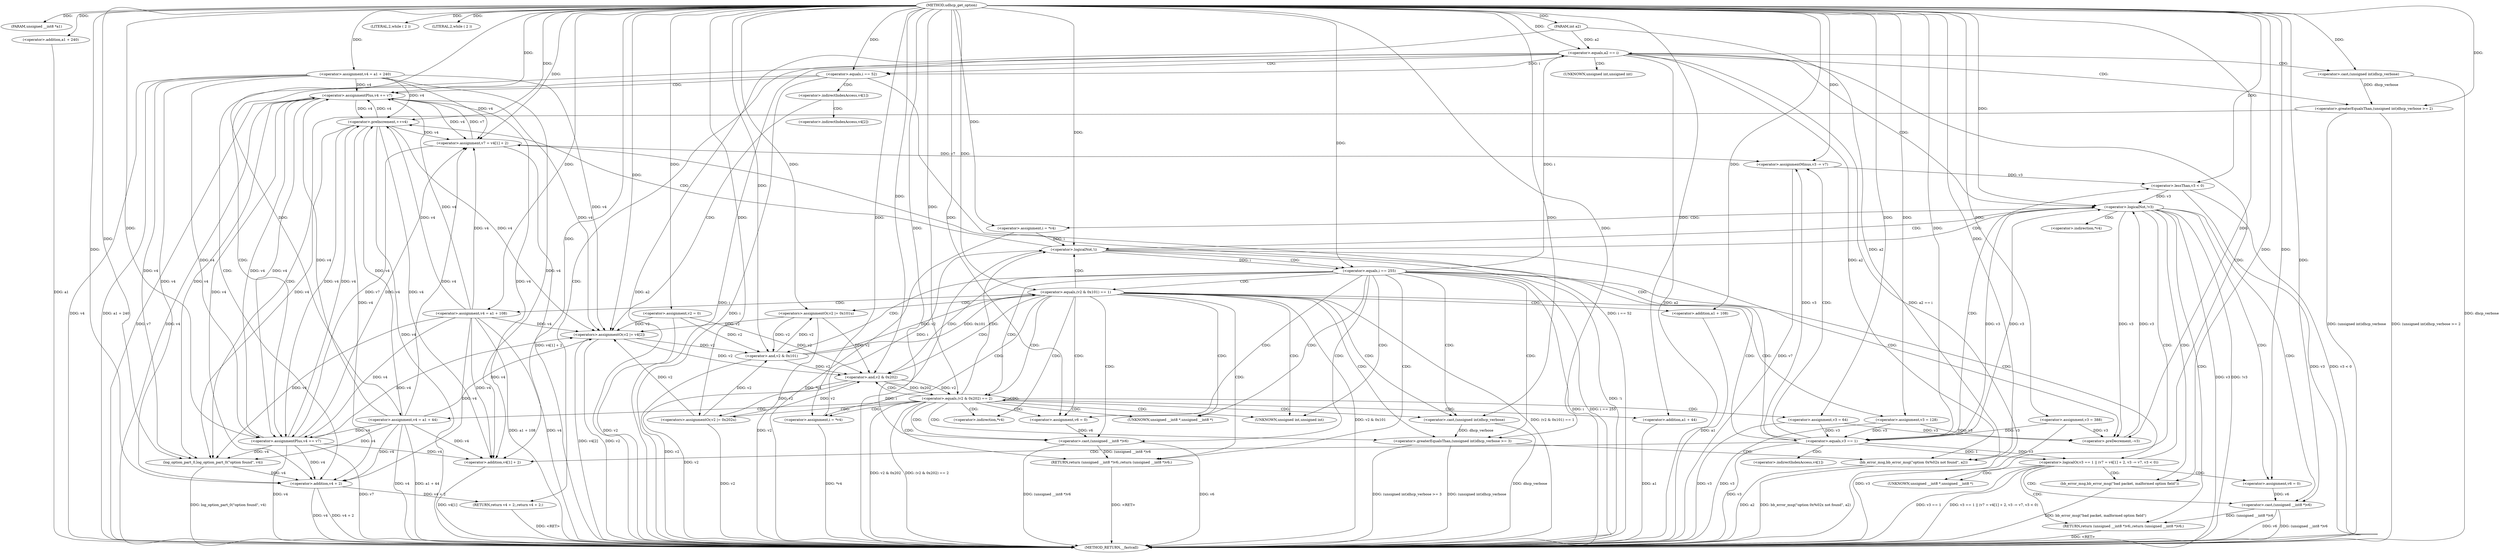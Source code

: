 digraph udhcp_get_option {  
"1000107" [label = "(METHOD,udhcp_get_option)" ]
"1000290" [label = "(METHOD_RETURN,__fastcall)" ]
"1000108" [label = "(PARAM,unsigned __int8 *a1)" ]
"1000109" [label = "(PARAM,int a2)" ]
"1000117" [label = "(<operator>.assignment,v2 = 0)" ]
"1000120" [label = "(<operator>.assignment,v3 = 388)" ]
"1000123" [label = "(<operator>.assignment,v4 = a1 + 240)" ]
"1000125" [label = "(<operator>.addition,a1 + 240)" ]
"1000129" [label = "(LITERAL,2,while ( 2 ))" ]
"1000132" [label = "(LITERAL,2,while ( 2 ))" ]
"1000135" [label = "(<operator>.assignment,i = *v4)" ]
"1000139" [label = "(<operator>.assignment,i = *v4)" ]
"1000145" [label = "(<operator>.logicalNot,!i)" ]
"1000148" [label = "(<operator>.preDecrement,--v3)" ]
"1000150" [label = "(<operator>.preIncrement,++v4)" ]
"1000154" [label = "(<operator>.equals,i == 255)" ]
"1000159" [label = "(<operator>.logicalOr,v3 == 1 || (v7 = v4[1] + 2, v3 -= v7, v3 < 0))" ]
"1000160" [label = "(<operator>.equals,v3 == 1)" ]
"1000164" [label = "(<operator>.assignment,v7 = v4[1] + 2)" ]
"1000166" [label = "(<operator>.addition,v4[1] + 2)" ]
"1000172" [label = "(<operator>.assignmentMinus,v3 -= v7)" ]
"1000175" [label = "(<operator>.lessThan,v3 < 0)" ]
"1000180" [label = "(<operator>.assignment,v6 = 0)" ]
"1000183" [label = "(bb_error_msg,bb_error_msg(\"bad packet, malformed option field\"))" ]
"1000185" [label = "(RETURN,return (unsigned __int8 *)v6;,return (unsigned __int8 *)v6;)" ]
"1000186" [label = "(<operator>.cast,(unsigned __int8 *)v6)" ]
"1000190" [label = "(<operator>.equals,a2 == i)" ]
"1000195" [label = "(<operator>.greaterEqualsThan,(unsigned int)dhcp_verbose >= 2)" ]
"1000196" [label = "(<operator>.cast,(unsigned int)dhcp_verbose)" ]
"1000200" [label = "(log_option_part_0,log_option_part_0(\"option found\", v4))" ]
"1000203" [label = "(RETURN,return v4 + 2;,return v4 + 2;)" ]
"1000204" [label = "(<operator>.addition,v4 + 2)" ]
"1000208" [label = "(<operator>.equals,i == 52)" ]
"1000216" [label = "(<operators>.assignmentOr,v2 |= v4[2])" ]
"1000221" [label = "(<operator>.assignmentPlus,v4 += v7)" ]
"1000226" [label = "(<operator>.assignmentPlus,v4 += v7)" ]
"1000231" [label = "(<operator>.logicalNot,!v3)" ]
"1000235" [label = "(<operator>.equals,(v2 & 0x101) == 1)" ]
"1000236" [label = "(<operator>.and,v2 & 0x101)" ]
"1000241" [label = "(<operators>.assignmentOr,v2 |= 0x101u)" ]
"1000244" [label = "(<operator>.assignment,v4 = a1 + 108)" ]
"1000246" [label = "(<operator>.addition,a1 + 108)" ]
"1000249" [label = "(<operator>.assignment,v3 = 128)" ]
"1000255" [label = "(<operator>.equals,(v2 & 0x202) == 2)" ]
"1000256" [label = "(<operator>.and,v2 & 0x202)" ]
"1000261" [label = "(<operators>.assignmentOr,v2 |= 0x202u)" ]
"1000264" [label = "(<operator>.assignment,v4 = a1 + 44)" ]
"1000266" [label = "(<operator>.addition,a1 + 44)" ]
"1000269" [label = "(<operator>.assignment,v3 = 64)" ]
"1000274" [label = "(<operator>.assignment,v6 = 0)" ]
"1000278" [label = "(<operator>.greaterEqualsThan,(unsigned int)dhcp_verbose >= 3)" ]
"1000279" [label = "(<operator>.cast,(unsigned int)dhcp_verbose)" ]
"1000283" [label = "(bb_error_msg,bb_error_msg(\"option 0x%02x not found\", a2))" ]
"1000286" [label = "(RETURN,return (unsigned __int8 *)v6;,return (unsigned __int8 *)v6;)" ]
"1000287" [label = "(<operator>.cast,(unsigned __int8 *)v6)" ]
"1000137" [label = "(<operator>.indirection,*v4)" ]
"1000141" [label = "(<operator>.indirection,*v4)" ]
"1000167" [label = "(<operator>.indirectIndexAccess,v4[1])" ]
"1000187" [label = "(UNKNOWN,unsigned __int8 *,unsigned __int8 *)" ]
"1000197" [label = "(UNKNOWN,unsigned int,unsigned int)" ]
"1000213" [label = "(<operator>.indirectIndexAccess,v4[1])" ]
"1000218" [label = "(<operator>.indirectIndexAccess,v4[2])" ]
"1000280" [label = "(UNKNOWN,unsigned int,unsigned int)" ]
"1000288" [label = "(UNKNOWN,unsigned __int8 *,unsigned __int8 *)" ]
  "1000226" -> "1000290"  [ label = "DDG: v7"] 
  "1000287" -> "1000290"  [ label = "DDG: v6"] 
  "1000166" -> "1000290"  [ label = "DDG: v4[1]"] 
  "1000160" -> "1000290"  [ label = "DDG: v3"] 
  "1000266" -> "1000290"  [ label = "DDG: a1"] 
  "1000216" -> "1000290"  [ label = "DDG: v4[2]"] 
  "1000204" -> "1000290"  [ label = "DDG: v4"] 
  "1000200" -> "1000290"  [ label = "DDG: log_option_part_0(\"option found\", v4)"] 
  "1000190" -> "1000290"  [ label = "DDG: a2"] 
  "1000109" -> "1000290"  [ label = "DDG: a2"] 
  "1000221" -> "1000290"  [ label = "DDG: v7"] 
  "1000164" -> "1000290"  [ label = "DDG: v4[1] + 2"] 
  "1000172" -> "1000290"  [ label = "DDG: v7"] 
  "1000123" -> "1000290"  [ label = "DDG: v4"] 
  "1000117" -> "1000290"  [ label = "DDG: v2"] 
  "1000264" -> "1000290"  [ label = "DDG: v4"] 
  "1000244" -> "1000290"  [ label = "DDG: a1 + 108"] 
  "1000216" -> "1000290"  [ label = "DDG: v2"] 
  "1000120" -> "1000290"  [ label = "DDG: v3"] 
  "1000255" -> "1000290"  [ label = "DDG: v2 & 0x202"] 
  "1000283" -> "1000290"  [ label = "DDG: bb_error_msg(\"option 0x%02x not found\", a2)"] 
  "1000135" -> "1000290"  [ label = "DDG: *v4"] 
  "1000269" -> "1000290"  [ label = "DDG: v3"] 
  "1000264" -> "1000290"  [ label = "DDG: a1 + 44"] 
  "1000226" -> "1000290"  [ label = "DDG: v4"] 
  "1000249" -> "1000290"  [ label = "DDG: v3"] 
  "1000183" -> "1000290"  [ label = "DDG: bb_error_msg(\"bad packet, malformed option field\")"] 
  "1000204" -> "1000290"  [ label = "DDG: v4 + 2"] 
  "1000235" -> "1000290"  [ label = "DDG: v2 & 0x101"] 
  "1000154" -> "1000290"  [ label = "DDG: i"] 
  "1000246" -> "1000290"  [ label = "DDG: a1"] 
  "1000190" -> "1000290"  [ label = "DDG: a2 == i"] 
  "1000236" -> "1000290"  [ label = "DDG: v2"] 
  "1000159" -> "1000290"  [ label = "DDG: v3 == 1 || (v7 = v4[1] + 2, v3 -= v7, v3 < 0)"] 
  "1000231" -> "1000290"  [ label = "DDG: v3"] 
  "1000255" -> "1000290"  [ label = "DDG: (v2 & 0x202) == 2"] 
  "1000221" -> "1000290"  [ label = "DDG: v4"] 
  "1000278" -> "1000290"  [ label = "DDG: (unsigned int)dhcp_verbose"] 
  "1000231" -> "1000290"  [ label = "DDG: !v3"] 
  "1000287" -> "1000290"  [ label = "DDG: (unsigned __int8 *)v6"] 
  "1000196" -> "1000290"  [ label = "DDG: dhcp_verbose"] 
  "1000256" -> "1000290"  [ label = "DDG: v2"] 
  "1000208" -> "1000290"  [ label = "DDG: i"] 
  "1000186" -> "1000290"  [ label = "DDG: v6"] 
  "1000208" -> "1000290"  [ label = "DDG: i == 52"] 
  "1000279" -> "1000290"  [ label = "DDG: dhcp_verbose"] 
  "1000139" -> "1000290"  [ label = "DDG: *v4"] 
  "1000125" -> "1000290"  [ label = "DDG: a1"] 
  "1000123" -> "1000290"  [ label = "DDG: a1 + 240"] 
  "1000190" -> "1000290"  [ label = "DDG: i"] 
  "1000241" -> "1000290"  [ label = "DDG: v2"] 
  "1000175" -> "1000290"  [ label = "DDG: v3"] 
  "1000195" -> "1000290"  [ label = "DDG: (unsigned int)dhcp_verbose"] 
  "1000278" -> "1000290"  [ label = "DDG: (unsigned int)dhcp_verbose >= 3"] 
  "1000145" -> "1000290"  [ label = "DDG: !i"] 
  "1000159" -> "1000290"  [ label = "DDG: v3 == 1"] 
  "1000195" -> "1000290"  [ label = "DDG: (unsigned int)dhcp_verbose >= 2"] 
  "1000175" -> "1000290"  [ label = "DDG: v3 < 0"] 
  "1000261" -> "1000290"  [ label = "DDG: v2"] 
  "1000154" -> "1000290"  [ label = "DDG: i == 255"] 
  "1000145" -> "1000290"  [ label = "DDG: i"] 
  "1000244" -> "1000290"  [ label = "DDG: v4"] 
  "1000150" -> "1000290"  [ label = "DDG: v4"] 
  "1000186" -> "1000290"  [ label = "DDG: (unsigned __int8 *)v6"] 
  "1000235" -> "1000290"  [ label = "DDG: (v2 & 0x101) == 1"] 
  "1000283" -> "1000290"  [ label = "DDG: a2"] 
  "1000203" -> "1000290"  [ label = "DDG: <RET>"] 
  "1000185" -> "1000290"  [ label = "DDG: <RET>"] 
  "1000286" -> "1000290"  [ label = "DDG: <RET>"] 
  "1000107" -> "1000108"  [ label = "DDG: "] 
  "1000107" -> "1000109"  [ label = "DDG: "] 
  "1000107" -> "1000117"  [ label = "DDG: "] 
  "1000107" -> "1000120"  [ label = "DDG: "] 
  "1000107" -> "1000123"  [ label = "DDG: "] 
  "1000107" -> "1000125"  [ label = "DDG: "] 
  "1000107" -> "1000129"  [ label = "DDG: "] 
  "1000107" -> "1000132"  [ label = "DDG: "] 
  "1000107" -> "1000135"  [ label = "DDG: "] 
  "1000107" -> "1000139"  [ label = "DDG: "] 
  "1000135" -> "1000145"  [ label = "DDG: i"] 
  "1000139" -> "1000145"  [ label = "DDG: i"] 
  "1000107" -> "1000145"  [ label = "DDG: "] 
  "1000120" -> "1000148"  [ label = "DDG: v3"] 
  "1000231" -> "1000148"  [ label = "DDG: v3"] 
  "1000269" -> "1000148"  [ label = "DDG: v3"] 
  "1000249" -> "1000148"  [ label = "DDG: v3"] 
  "1000107" -> "1000148"  [ label = "DDG: "] 
  "1000123" -> "1000150"  [ label = "DDG: v4"] 
  "1000264" -> "1000150"  [ label = "DDG: v4"] 
  "1000226" -> "1000150"  [ label = "DDG: v4"] 
  "1000221" -> "1000150"  [ label = "DDG: v4"] 
  "1000244" -> "1000150"  [ label = "DDG: v4"] 
  "1000107" -> "1000150"  [ label = "DDG: "] 
  "1000145" -> "1000154"  [ label = "DDG: i"] 
  "1000107" -> "1000154"  [ label = "DDG: "] 
  "1000160" -> "1000159"  [ label = "DDG: v3"] 
  "1000160" -> "1000159"  [ label = "DDG: 1"] 
  "1000120" -> "1000160"  [ label = "DDG: v3"] 
  "1000231" -> "1000160"  [ label = "DDG: v3"] 
  "1000269" -> "1000160"  [ label = "DDG: v3"] 
  "1000249" -> "1000160"  [ label = "DDG: v3"] 
  "1000107" -> "1000160"  [ label = "DDG: "] 
  "1000123" -> "1000164"  [ label = "DDG: v4"] 
  "1000264" -> "1000164"  [ label = "DDG: v4"] 
  "1000226" -> "1000164"  [ label = "DDG: v4"] 
  "1000221" -> "1000164"  [ label = "DDG: v4"] 
  "1000244" -> "1000164"  [ label = "DDG: v4"] 
  "1000150" -> "1000164"  [ label = "DDG: v4"] 
  "1000107" -> "1000164"  [ label = "DDG: "] 
  "1000123" -> "1000166"  [ label = "DDG: v4"] 
  "1000264" -> "1000166"  [ label = "DDG: v4"] 
  "1000226" -> "1000166"  [ label = "DDG: v4"] 
  "1000221" -> "1000166"  [ label = "DDG: v4"] 
  "1000244" -> "1000166"  [ label = "DDG: v4"] 
  "1000150" -> "1000166"  [ label = "DDG: v4"] 
  "1000107" -> "1000166"  [ label = "DDG: "] 
  "1000164" -> "1000172"  [ label = "DDG: v7"] 
  "1000107" -> "1000172"  [ label = "DDG: "] 
  "1000160" -> "1000172"  [ label = "DDG: v3"] 
  "1000172" -> "1000175"  [ label = "DDG: v3"] 
  "1000107" -> "1000175"  [ label = "DDG: "] 
  "1000107" -> "1000180"  [ label = "DDG: "] 
  "1000107" -> "1000183"  [ label = "DDG: "] 
  "1000186" -> "1000185"  [ label = "DDG: (unsigned __int8 *)v6"] 
  "1000180" -> "1000186"  [ label = "DDG: v6"] 
  "1000107" -> "1000186"  [ label = "DDG: "] 
  "1000109" -> "1000190"  [ label = "DDG: a2"] 
  "1000107" -> "1000190"  [ label = "DDG: "] 
  "1000154" -> "1000190"  [ label = "DDG: i"] 
  "1000196" -> "1000195"  [ label = "DDG: dhcp_verbose"] 
  "1000107" -> "1000196"  [ label = "DDG: "] 
  "1000107" -> "1000195"  [ label = "DDG: "] 
  "1000107" -> "1000200"  [ label = "DDG: "] 
  "1000123" -> "1000200"  [ label = "DDG: v4"] 
  "1000264" -> "1000200"  [ label = "DDG: v4"] 
  "1000226" -> "1000200"  [ label = "DDG: v4"] 
  "1000221" -> "1000200"  [ label = "DDG: v4"] 
  "1000244" -> "1000200"  [ label = "DDG: v4"] 
  "1000150" -> "1000200"  [ label = "DDG: v4"] 
  "1000204" -> "1000203"  [ label = "DDG: v4 + 2"] 
  "1000123" -> "1000204"  [ label = "DDG: v4"] 
  "1000264" -> "1000204"  [ label = "DDG: v4"] 
  "1000226" -> "1000204"  [ label = "DDG: v4"] 
  "1000221" -> "1000204"  [ label = "DDG: v4"] 
  "1000200" -> "1000204"  [ label = "DDG: v4"] 
  "1000244" -> "1000204"  [ label = "DDG: v4"] 
  "1000150" -> "1000204"  [ label = "DDG: v4"] 
  "1000107" -> "1000204"  [ label = "DDG: "] 
  "1000190" -> "1000208"  [ label = "DDG: i"] 
  "1000107" -> "1000208"  [ label = "DDG: "] 
  "1000123" -> "1000216"  [ label = "DDG: v4"] 
  "1000264" -> "1000216"  [ label = "DDG: v4"] 
  "1000226" -> "1000216"  [ label = "DDG: v4"] 
  "1000221" -> "1000216"  [ label = "DDG: v4"] 
  "1000244" -> "1000216"  [ label = "DDG: v4"] 
  "1000150" -> "1000216"  [ label = "DDG: v4"] 
  "1000117" -> "1000216"  [ label = "DDG: v2"] 
  "1000241" -> "1000216"  [ label = "DDG: v2"] 
  "1000261" -> "1000216"  [ label = "DDG: v2"] 
  "1000107" -> "1000216"  [ label = "DDG: "] 
  "1000107" -> "1000221"  [ label = "DDG: "] 
  "1000164" -> "1000221"  [ label = "DDG: v7"] 
  "1000123" -> "1000221"  [ label = "DDG: v4"] 
  "1000264" -> "1000221"  [ label = "DDG: v4"] 
  "1000226" -> "1000221"  [ label = "DDG: v4"] 
  "1000244" -> "1000221"  [ label = "DDG: v4"] 
  "1000150" -> "1000221"  [ label = "DDG: v4"] 
  "1000107" -> "1000226"  [ label = "DDG: "] 
  "1000164" -> "1000226"  [ label = "DDG: v7"] 
  "1000123" -> "1000226"  [ label = "DDG: v4"] 
  "1000264" -> "1000226"  [ label = "DDG: v4"] 
  "1000221" -> "1000226"  [ label = "DDG: v4"] 
  "1000244" -> "1000226"  [ label = "DDG: v4"] 
  "1000150" -> "1000226"  [ label = "DDG: v4"] 
  "1000160" -> "1000231"  [ label = "DDG: v3"] 
  "1000148" -> "1000231"  [ label = "DDG: v3"] 
  "1000175" -> "1000231"  [ label = "DDG: v3"] 
  "1000107" -> "1000231"  [ label = "DDG: "] 
  "1000236" -> "1000235"  [ label = "DDG: v2"] 
  "1000236" -> "1000235"  [ label = "DDG: 0x101"] 
  "1000117" -> "1000236"  [ label = "DDG: v2"] 
  "1000216" -> "1000236"  [ label = "DDG: v2"] 
  "1000241" -> "1000236"  [ label = "DDG: v2"] 
  "1000261" -> "1000236"  [ label = "DDG: v2"] 
  "1000107" -> "1000236"  [ label = "DDG: "] 
  "1000107" -> "1000235"  [ label = "DDG: "] 
  "1000107" -> "1000241"  [ label = "DDG: "] 
  "1000236" -> "1000241"  [ label = "DDG: v2"] 
  "1000107" -> "1000244"  [ label = "DDG: "] 
  "1000107" -> "1000246"  [ label = "DDG: "] 
  "1000107" -> "1000249"  [ label = "DDG: "] 
  "1000256" -> "1000255"  [ label = "DDG: v2"] 
  "1000256" -> "1000255"  [ label = "DDG: 0x202"] 
  "1000117" -> "1000256"  [ label = "DDG: v2"] 
  "1000216" -> "1000256"  [ label = "DDG: v2"] 
  "1000236" -> "1000256"  [ label = "DDG: v2"] 
  "1000241" -> "1000256"  [ label = "DDG: v2"] 
  "1000261" -> "1000256"  [ label = "DDG: v2"] 
  "1000107" -> "1000256"  [ label = "DDG: "] 
  "1000107" -> "1000255"  [ label = "DDG: "] 
  "1000107" -> "1000261"  [ label = "DDG: "] 
  "1000256" -> "1000261"  [ label = "DDG: v2"] 
  "1000107" -> "1000264"  [ label = "DDG: "] 
  "1000107" -> "1000266"  [ label = "DDG: "] 
  "1000107" -> "1000269"  [ label = "DDG: "] 
  "1000107" -> "1000274"  [ label = "DDG: "] 
  "1000279" -> "1000278"  [ label = "DDG: dhcp_verbose"] 
  "1000107" -> "1000279"  [ label = "DDG: "] 
  "1000107" -> "1000278"  [ label = "DDG: "] 
  "1000107" -> "1000283"  [ label = "DDG: "] 
  "1000190" -> "1000283"  [ label = "DDG: a2"] 
  "1000109" -> "1000283"  [ label = "DDG: a2"] 
  "1000287" -> "1000286"  [ label = "DDG: (unsigned __int8 *)v6"] 
  "1000274" -> "1000287"  [ label = "DDG: v6"] 
  "1000107" -> "1000287"  [ label = "DDG: "] 
  "1000145" -> "1000231"  [ label = "CDG: "] 
  "1000145" -> "1000154"  [ label = "CDG: "] 
  "1000145" -> "1000150"  [ label = "CDG: "] 
  "1000145" -> "1000148"  [ label = "CDG: "] 
  "1000154" -> "1000160"  [ label = "CDG: "] 
  "1000154" -> "1000159"  [ label = "CDG: "] 
  "1000154" -> "1000236"  [ label = "CDG: "] 
  "1000154" -> "1000235"  [ label = "CDG: "] 
  "1000154" -> "1000256"  [ label = "CDG: "] 
  "1000154" -> "1000255"  [ label = "CDG: "] 
  "1000154" -> "1000288"  [ label = "CDG: "] 
  "1000154" -> "1000287"  [ label = "CDG: "] 
  "1000154" -> "1000286"  [ label = "CDG: "] 
  "1000154" -> "1000280"  [ label = "CDG: "] 
  "1000154" -> "1000279"  [ label = "CDG: "] 
  "1000154" -> "1000278"  [ label = "CDG: "] 
  "1000154" -> "1000274"  [ label = "CDG: "] 
  "1000159" -> "1000190"  [ label = "CDG: "] 
  "1000159" -> "1000187"  [ label = "CDG: "] 
  "1000159" -> "1000186"  [ label = "CDG: "] 
  "1000159" -> "1000185"  [ label = "CDG: "] 
  "1000159" -> "1000183"  [ label = "CDG: "] 
  "1000159" -> "1000180"  [ label = "CDG: "] 
  "1000160" -> "1000175"  [ label = "CDG: "] 
  "1000160" -> "1000172"  [ label = "CDG: "] 
  "1000160" -> "1000167"  [ label = "CDG: "] 
  "1000160" -> "1000166"  [ label = "CDG: "] 
  "1000160" -> "1000164"  [ label = "CDG: "] 
  "1000190" -> "1000208"  [ label = "CDG: "] 
  "1000190" -> "1000204"  [ label = "CDG: "] 
  "1000190" -> "1000203"  [ label = "CDG: "] 
  "1000190" -> "1000197"  [ label = "CDG: "] 
  "1000190" -> "1000196"  [ label = "CDG: "] 
  "1000190" -> "1000195"  [ label = "CDG: "] 
  "1000190" -> "1000231"  [ label = "CDG: "] 
  "1000195" -> "1000200"  [ label = "CDG: "] 
  "1000208" -> "1000221"  [ label = "CDG: "] 
  "1000208" -> "1000213"  [ label = "CDG: "] 
  "1000208" -> "1000226"  [ label = "CDG: "] 
  "1000213" -> "1000218"  [ label = "CDG: "] 
  "1000213" -> "1000216"  [ label = "CDG: "] 
  "1000231" -> "1000187"  [ label = "CDG: "] 
  "1000231" -> "1000186"  [ label = "CDG: "] 
  "1000231" -> "1000185"  [ label = "CDG: "] 
  "1000231" -> "1000183"  [ label = "CDG: "] 
  "1000231" -> "1000180"  [ label = "CDG: "] 
  "1000231" -> "1000141"  [ label = "CDG: "] 
  "1000231" -> "1000139"  [ label = "CDG: "] 
  "1000231" -> "1000145"  [ label = "CDG: "] 
  "1000235" -> "1000249"  [ label = "CDG: "] 
  "1000235" -> "1000246"  [ label = "CDG: "] 
  "1000235" -> "1000244"  [ label = "CDG: "] 
  "1000235" -> "1000241"  [ label = "CDG: "] 
  "1000235" -> "1000256"  [ label = "CDG: "] 
  "1000235" -> "1000255"  [ label = "CDG: "] 
  "1000235" -> "1000288"  [ label = "CDG: "] 
  "1000235" -> "1000287"  [ label = "CDG: "] 
  "1000235" -> "1000286"  [ label = "CDG: "] 
  "1000235" -> "1000280"  [ label = "CDG: "] 
  "1000235" -> "1000279"  [ label = "CDG: "] 
  "1000235" -> "1000278"  [ label = "CDG: "] 
  "1000235" -> "1000274"  [ label = "CDG: "] 
  "1000235" -> "1000137"  [ label = "CDG: "] 
  "1000235" -> "1000135"  [ label = "CDG: "] 
  "1000235" -> "1000145"  [ label = "CDG: "] 
  "1000255" -> "1000269"  [ label = "CDG: "] 
  "1000255" -> "1000266"  [ label = "CDG: "] 
  "1000255" -> "1000264"  [ label = "CDG: "] 
  "1000255" -> "1000261"  [ label = "CDG: "] 
  "1000255" -> "1000288"  [ label = "CDG: "] 
  "1000255" -> "1000287"  [ label = "CDG: "] 
  "1000255" -> "1000286"  [ label = "CDG: "] 
  "1000255" -> "1000280"  [ label = "CDG: "] 
  "1000255" -> "1000279"  [ label = "CDG: "] 
  "1000255" -> "1000278"  [ label = "CDG: "] 
  "1000255" -> "1000274"  [ label = "CDG: "] 
  "1000255" -> "1000256"  [ label = "CDG: "] 
  "1000255" -> "1000255"  [ label = "CDG: "] 
  "1000255" -> "1000137"  [ label = "CDG: "] 
  "1000255" -> "1000135"  [ label = "CDG: "] 
  "1000255" -> "1000145"  [ label = "CDG: "] 
  "1000278" -> "1000283"  [ label = "CDG: "] 
}
